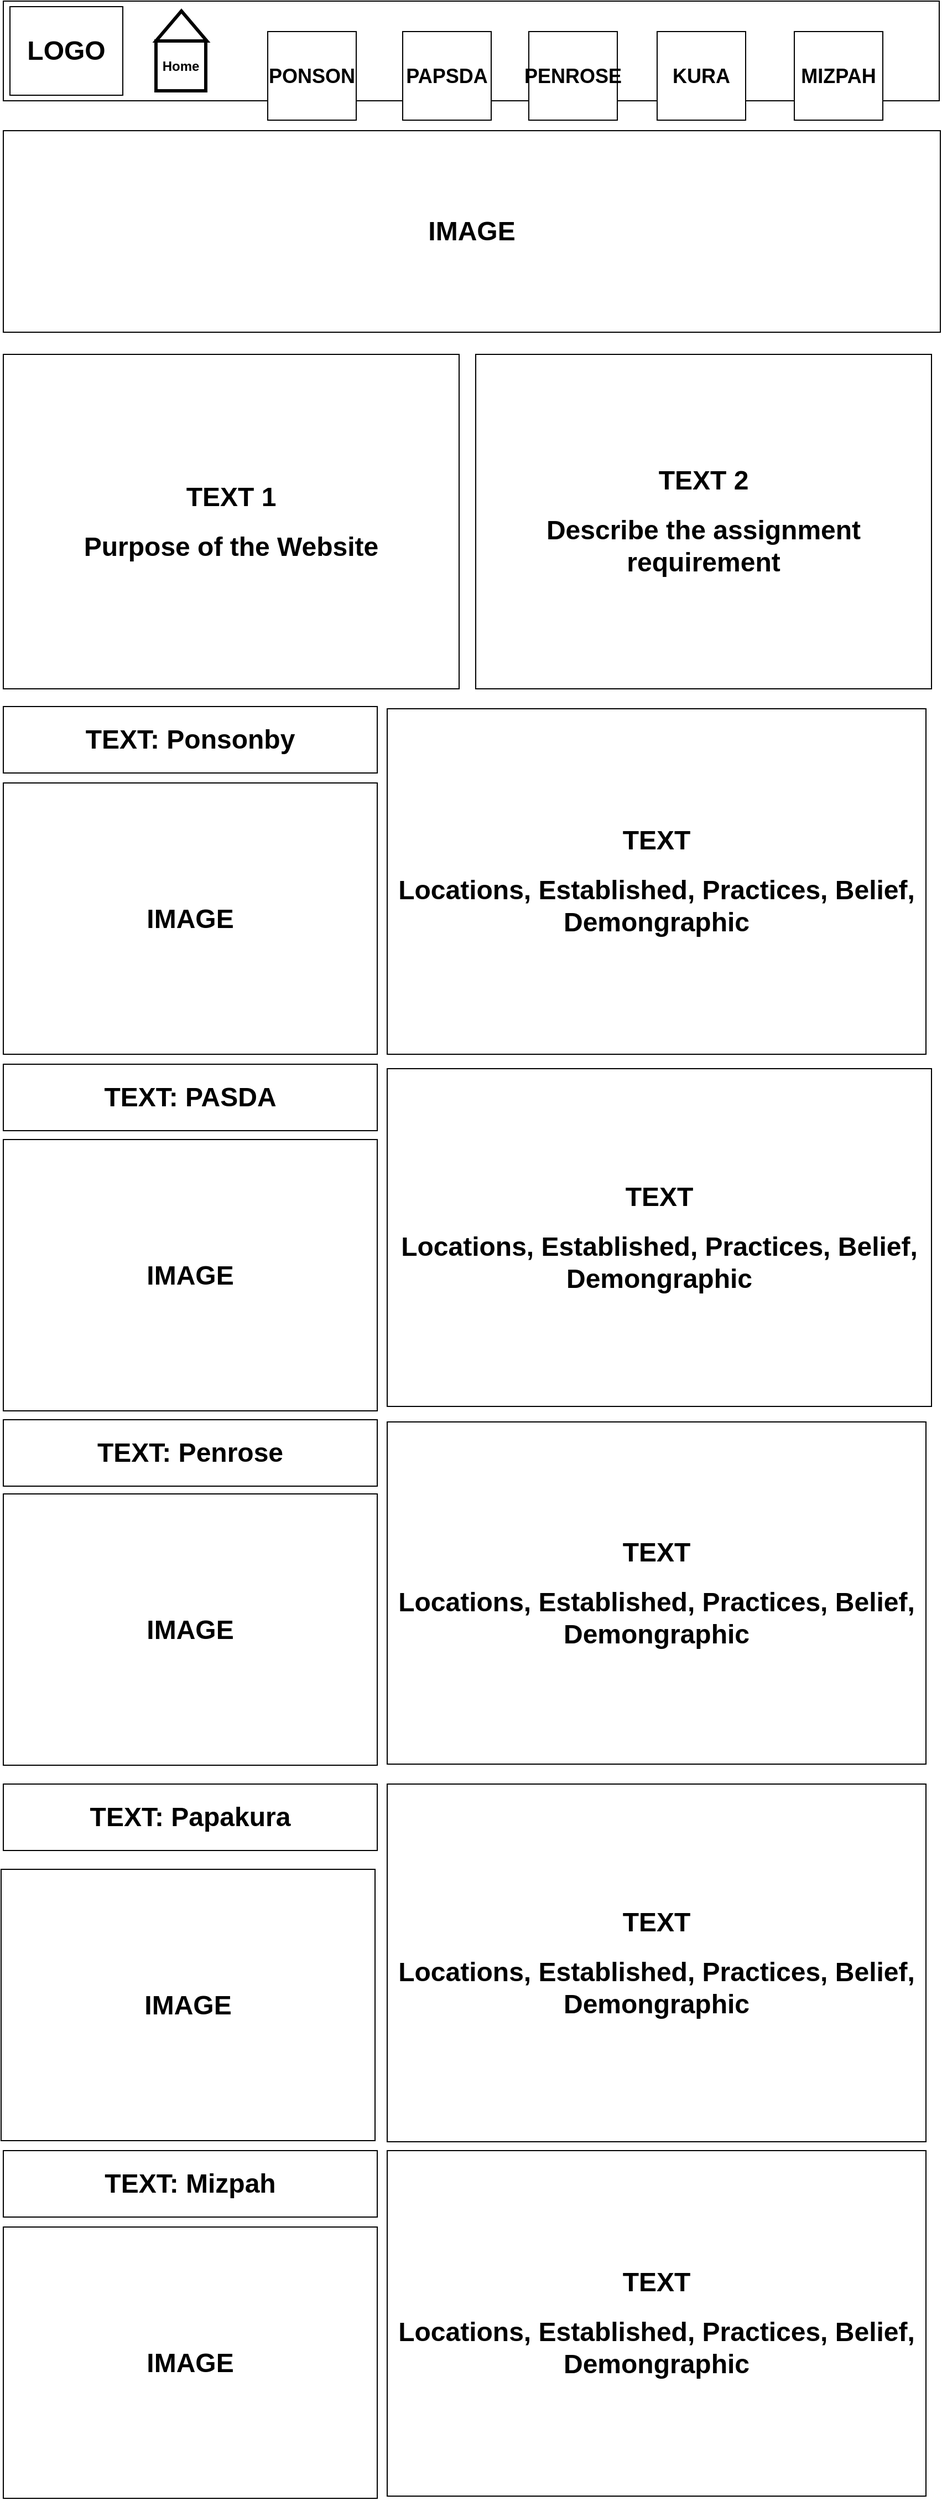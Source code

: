 <mxfile version="27.1.5" pages="5">
  <diagram name="Page-1" id="qkxHVoJTExJohhH5rRGI">
    <mxGraphModel grid="0" page="1" gridSize="10" guides="1" tooltips="1" connect="1" arrows="1" fold="1" pageScale="1" pageWidth="850" pageHeight="1100" math="0" shadow="0">
      <root>
        <mxCell id="0" />
        <mxCell id="1" parent="0" />
        <mxCell id="kvzW9UvxOjQPwIP63uNE-4" value="" style="rounded=0;whiteSpace=wrap;html=1;" vertex="1" parent="1">
          <mxGeometry x="2" y="2" width="846" height="90" as="geometry" />
        </mxCell>
        <mxCell id="kvzW9UvxOjQPwIP63uNE-2" value="&lt;h1&gt;LOGO&lt;/h1&gt;" style="rounded=0;whiteSpace=wrap;html=1;" vertex="1" parent="1">
          <mxGeometry x="8" y="7" width="102" height="80" as="geometry" />
        </mxCell>
        <mxCell id="kvzW9UvxOjQPwIP63uNE-5" value="&lt;h2&gt;MIZPAH&lt;/h2&gt;" style="whiteSpace=wrap;html=1;aspect=fixed;" vertex="1" parent="1">
          <mxGeometry x="717" y="29.5" width="80" height="80" as="geometry" />
        </mxCell>
        <mxCell id="kvzW9UvxOjQPwIP63uNE-6" value="&lt;h2&gt;KURA&lt;/h2&gt;" style="whiteSpace=wrap;html=1;aspect=fixed;" vertex="1" parent="1">
          <mxGeometry x="593" y="29.5" width="80" height="80" as="geometry" />
        </mxCell>
        <mxCell id="kvzW9UvxOjQPwIP63uNE-8" value="&lt;h2&gt;&lt;font&gt;PENROSE&lt;/font&gt;&lt;/h2&gt;" style="whiteSpace=wrap;html=1;aspect=fixed;" vertex="1" parent="1">
          <mxGeometry x="477" y="29.5" width="80" height="80" as="geometry" />
        </mxCell>
        <mxCell id="kvzW9UvxOjQPwIP63uNE-10" value="&lt;h2&gt;PAPSDA&lt;/h2&gt;" style="whiteSpace=wrap;html=1;aspect=fixed;" vertex="1" parent="1">
          <mxGeometry x="363" y="29.5" width="80" height="80" as="geometry" />
        </mxCell>
        <mxCell id="kvzW9UvxOjQPwIP63uNE-11" value="&lt;h2&gt;PONSON&lt;/h2&gt;" style="whiteSpace=wrap;html=1;aspect=fixed;" vertex="1" parent="1">
          <mxGeometry x="241" y="29.5" width="80" height="80" as="geometry" />
        </mxCell>
        <mxCell id="kvzW9UvxOjQPwIP63uNE-12" value="" style="triangle;whiteSpace=wrap;html=1;direction=north;strokeWidth=3;" vertex="1" parent="1">
          <mxGeometry x="140" y="11" width="46" height="27" as="geometry" />
        </mxCell>
        <mxCell id="kvzW9UvxOjQPwIP63uNE-13" value="&lt;b&gt;Home&lt;/b&gt;" style="whiteSpace=wrap;html=1;aspect=fixed;strokeWidth=3;" vertex="1" parent="1">
          <mxGeometry x="140" y="38" width="45" height="45" as="geometry" />
        </mxCell>
        <mxCell id="kvzW9UvxOjQPwIP63uNE-15" value="&lt;h1&gt;IMAGE&lt;/h1&gt;" style="rounded=0;whiteSpace=wrap;html=1;" vertex="1" parent="1">
          <mxGeometry x="2" y="119" width="847" height="182" as="geometry" />
        </mxCell>
        <mxCell id="kvzW9UvxOjQPwIP63uNE-18" value="&lt;h1&gt;TEXT: Mizpah&lt;/h1&gt;" style="rounded=0;whiteSpace=wrap;html=1;" vertex="1" parent="1">
          <mxGeometry x="2" y="1943" width="338" height="60" as="geometry" />
        </mxCell>
        <mxCell id="kvzW9UvxOjQPwIP63uNE-19" value="&lt;h1&gt;IMAGE&lt;/h1&gt;" style="rounded=0;whiteSpace=wrap;html=1;" vertex="1" parent="1">
          <mxGeometry x="2" y="2012" width="338" height="245" as="geometry" />
        </mxCell>
        <mxCell id="kvzW9UvxOjQPwIP63uNE-23" value="&lt;h1&gt;TEXT: Penrose&lt;/h1&gt;" style="rounded=0;whiteSpace=wrap;html=1;" vertex="1" parent="1">
          <mxGeometry x="2" y="1283" width="338" height="60" as="geometry" />
        </mxCell>
        <mxCell id="kvzW9UvxOjQPwIP63uNE-24" value="&lt;h1&gt;IMAGE&lt;/h1&gt;" style="rounded=0;whiteSpace=wrap;html=1;" vertex="1" parent="1">
          <mxGeometry x="2" y="1350" width="338" height="245" as="geometry" />
        </mxCell>
        <mxCell id="kvzW9UvxOjQPwIP63uNE-25" value="&lt;h1&gt;TEXT: Papakura&lt;/h1&gt;" style="rounded=0;whiteSpace=wrap;html=1;" vertex="1" parent="1">
          <mxGeometry x="2" y="1612" width="338" height="60" as="geometry" />
        </mxCell>
        <mxCell id="kvzW9UvxOjQPwIP63uNE-26" value="&lt;h1&gt;IMAGE&lt;/h1&gt;" style="rounded=0;whiteSpace=wrap;html=1;" vertex="1" parent="1">
          <mxGeometry y="1689" width="338" height="245" as="geometry" />
        </mxCell>
        <mxCell id="kvzW9UvxOjQPwIP63uNE-27" value="&lt;h1&gt;TEXT: Ponsonby&lt;/h1&gt;" style="rounded=0;whiteSpace=wrap;html=1;" vertex="1" parent="1">
          <mxGeometry x="2" y="639" width="338" height="60" as="geometry" />
        </mxCell>
        <mxCell id="kvzW9UvxOjQPwIP63uNE-28" value="&lt;h1&gt;IMAGE&lt;/h1&gt;" style="rounded=0;whiteSpace=wrap;html=1;" vertex="1" parent="1">
          <mxGeometry x="2" y="708" width="338" height="245" as="geometry" />
        </mxCell>
        <mxCell id="kvzW9UvxOjQPwIP63uNE-29" value="&lt;h1&gt;TEXT: PASDA&lt;/h1&gt;" style="rounded=0;whiteSpace=wrap;html=1;" vertex="1" parent="1">
          <mxGeometry x="2" y="962" width="338" height="60" as="geometry" />
        </mxCell>
        <mxCell id="kvzW9UvxOjQPwIP63uNE-30" value="&lt;h1&gt;IMAGE&lt;/h1&gt;" style="rounded=0;whiteSpace=wrap;html=1;" vertex="1" parent="1">
          <mxGeometry x="2" y="1030" width="338" height="245" as="geometry" />
        </mxCell>
        <mxCell id="kvzW9UvxOjQPwIP63uNE-89" value="&lt;h1&gt;TEXT&lt;/h1&gt;&lt;h1&gt;Locations, Established, Practices, Belief, Demongraphic&lt;/h1&gt;" style="rounded=0;whiteSpace=wrap;html=1;" vertex="1" parent="1">
          <mxGeometry x="349" y="641" width="487" height="312" as="geometry" />
        </mxCell>
        <mxCell id="kvzW9UvxOjQPwIP63uNE-90" value="&lt;h1&gt;TEXT&lt;/h1&gt;&lt;h1&gt;Locations, Established, Practices, Belief, Demongraphic&lt;/h1&gt;" style="rounded=0;whiteSpace=wrap;html=1;" vertex="1" parent="1">
          <mxGeometry x="349" y="966" width="492" height="305" as="geometry" />
        </mxCell>
        <mxCell id="kvzW9UvxOjQPwIP63uNE-91" value="&lt;h1&gt;TEXT&lt;/h1&gt;&lt;h1&gt;Locations, Established, Practices, Belief, Demongraphic&lt;/h1&gt;" style="rounded=0;whiteSpace=wrap;html=1;" vertex="1" parent="1">
          <mxGeometry x="349" y="1285" width="487" height="309" as="geometry" />
        </mxCell>
        <mxCell id="kvzW9UvxOjQPwIP63uNE-92" value="&lt;h1&gt;TEXT&lt;/h1&gt;&lt;h1&gt;Locations, Established, Practices, Belief, Demongraphic&lt;/h1&gt;" style="rounded=0;whiteSpace=wrap;html=1;" vertex="1" parent="1">
          <mxGeometry x="349" y="1612" width="487" height="323" as="geometry" />
        </mxCell>
        <mxCell id="kvzW9UvxOjQPwIP63uNE-93" value="&lt;h1&gt;TEXT&lt;/h1&gt;&lt;h1&gt;Locations, Established, Practices, Belief, Demongraphic&lt;/h1&gt;" style="rounded=0;whiteSpace=wrap;html=1;" vertex="1" parent="1">
          <mxGeometry x="349" y="1943" width="487" height="312" as="geometry" />
        </mxCell>
        <mxCell id="kvzW9UvxOjQPwIP63uNE-94" value="&lt;h1&gt;TEXT 1&lt;/h1&gt;&lt;h1&gt;Purpose of the Website&lt;/h1&gt;" style="rounded=0;whiteSpace=wrap;html=1;" vertex="1" parent="1">
          <mxGeometry x="2" y="321" width="412" height="302" as="geometry" />
        </mxCell>
        <mxCell id="kvzW9UvxOjQPwIP63uNE-95" value="&lt;h1&gt;TEXT 2&lt;/h1&gt;&lt;h1&gt;Describe the assignment requirement&lt;/h1&gt;" style="rounded=0;whiteSpace=wrap;html=1;" vertex="1" parent="1">
          <mxGeometry x="429" y="321" width="412" height="302" as="geometry" />
        </mxCell>
      </root>
    </mxGraphModel>
  </diagram>
  <diagram id="ffgFuQLqKz77MY-JBgbU" name="Page-2">
    <mxGraphModel grid="0" page="1" gridSize="10" guides="1" tooltips="1" connect="1" arrows="1" fold="1" pageScale="1" pageWidth="850" pageHeight="1100" math="0" shadow="0">
      <root>
        <mxCell id="0" />
        <mxCell id="1" parent="0" />
        <mxCell id="8RUoSstNmhuCtsbg2kt8-1" value="&lt;h1&gt;Image:&lt;/h1&gt;" style="rounded=0;whiteSpace=wrap;html=1;" vertex="1" parent="1">
          <mxGeometry width="847" height="216" as="geometry" />
        </mxCell>
        <mxCell id="8RUoSstNmhuCtsbg2kt8-3" value="&lt;h1&gt;Image&lt;/h1&gt;" style="whiteSpace=wrap;html=1;aspect=fixed;" vertex="1" parent="1">
          <mxGeometry x="37" y="263" width="210" height="210" as="geometry" />
        </mxCell>
        <mxCell id="8RUoSstNmhuCtsbg2kt8-6" value="&lt;h1&gt;Image&lt;/h1&gt;" style="whiteSpace=wrap;html=1;aspect=fixed;" vertex="1" parent="1">
          <mxGeometry x="312" y="259" width="210" height="210" as="geometry" />
        </mxCell>
        <mxCell id="8RUoSstNmhuCtsbg2kt8-7" value="&lt;h1&gt;Image&lt;/h1&gt;" style="whiteSpace=wrap;html=1;aspect=fixed;" vertex="1" parent="1">
          <mxGeometry x="573" y="259" width="210" height="210" as="geometry" />
        </mxCell>
        <mxCell id="8RUoSstNmhuCtsbg2kt8-9" value="&lt;h1&gt;Text&lt;/h1&gt;&lt;div&gt;&lt;/div&gt;&lt;h2&gt;&lt;span style=&quot;background-color: rgb(255, 255, 255);&quot;&gt;FACTORS&lt;/span&gt;&lt;/h2&gt;&lt;div&gt;&lt;br&gt;&lt;/div&gt;" style="whiteSpace=wrap;html=1;aspect=fixed;" vertex="1" parent="1">
          <mxGeometry x="34" y="540" width="210" height="210" as="geometry" />
        </mxCell>
        <mxCell id="8RUoSstNmhuCtsbg2kt8-10" value="&lt;h1&gt;Text&lt;/h1&gt;&lt;div&gt;&lt;/div&gt;&lt;h2&gt;&lt;span style=&quot;background-color: rgb(255, 255, 255);&quot;&gt;FACTORS&lt;/span&gt;&lt;/h2&gt;&lt;div&gt;&lt;br&gt;&lt;/div&gt;" style="whiteSpace=wrap;html=1;aspect=fixed;" vertex="1" parent="1">
          <mxGeometry x="34" y="821" width="210" height="210" as="geometry" />
        </mxCell>
        <mxCell id="8RUoSstNmhuCtsbg2kt8-11" value="&lt;h1 style=&quot;forced-color-adjust: none; color: rgb(0, 0, 0); font-family: Helvetica; font-style: normal; font-variant-ligatures: normal; font-variant-caps: normal; letter-spacing: normal; orphans: 2; text-align: center; text-indent: 0px; text-transform: none; widows: 2; word-spacing: 0px; -webkit-text-stroke-width: 0px; white-space: normal; text-decoration-thickness: initial; text-decoration-style: initial; text-decoration-color: initial;&quot;&gt;&lt;span style=&quot;background-color: light-dark(#ffffff, var(--ge-dark-color, #121212));&quot;&gt;Text&lt;/span&gt;&lt;/h1&gt;&lt;h2&gt;&lt;span style=&quot;background-color: light-dark(#ffffff, var(--ge-dark-color, #121212));&quot;&gt;FACTORS&lt;/span&gt;&lt;/h2&gt;&lt;div&gt;&lt;br&gt;&lt;/div&gt;" style="whiteSpace=wrap;html=1;aspect=fixed;" vertex="1" parent="1">
          <mxGeometry x="34" y="1097" width="210" height="210" as="geometry" />
        </mxCell>
        <mxCell id="8RUoSstNmhuCtsbg2kt8-12" value="&lt;h1&gt;Text&lt;/h1&gt;&lt;h1&gt;Descriptions&lt;/h1&gt;" style="rounded=0;whiteSpace=wrap;html=1;" vertex="1" parent="1">
          <mxGeometry x="285" y="540" width="502" height="213" as="geometry" />
        </mxCell>
        <mxCell id="8RUoSstNmhuCtsbg2kt8-13" value="&lt;h1&gt;Text&lt;/h1&gt;&lt;div&gt;&lt;br&gt;&lt;/div&gt;&lt;div&gt;&lt;span style=&quot;font-size: 24px; font-weight: 700;&quot;&gt;Descriptions&lt;/span&gt;&lt;/div&gt;" style="rounded=0;whiteSpace=wrap;html=1;" vertex="1" parent="1">
          <mxGeometry x="288" y="821" width="502" height="213" as="geometry" />
        </mxCell>
        <mxCell id="8RUoSstNmhuCtsbg2kt8-14" value="&lt;h1&gt;Text&lt;/h1&gt;&lt;div&gt;&lt;br&gt;&lt;/div&gt;&lt;div&gt;&lt;span style=&quot;font-size: 24px; font-weight: 700;&quot;&gt;Descriptions&lt;/span&gt;&lt;/div&gt;" style="rounded=0;whiteSpace=wrap;html=1;" vertex="1" parent="1">
          <mxGeometry x="285" y="1097" width="502" height="213" as="geometry" />
        </mxCell>
      </root>
    </mxGraphModel>
  </diagram>
  <diagram id="oSy4ugF-FJF_D1YA6qLy" name="Page-3">
    <mxGraphModel grid="0" page="1" gridSize="10" guides="1" tooltips="1" connect="1" arrows="1" fold="1" pageScale="1" pageWidth="850" pageHeight="1100" math="0" shadow="0">
      <root>
        <mxCell id="0" />
        <mxCell id="1" parent="0" />
        <mxCell id="xXv4JvBTC8Tsv_beGMPG-1" value="&lt;h1&gt;Image:&lt;/h1&gt;" style="rounded=0;whiteSpace=wrap;html=1;" vertex="1" parent="1">
          <mxGeometry width="847" height="216" as="geometry" />
        </mxCell>
        <mxCell id="xXv4JvBTC8Tsv_beGMPG-2" value="&lt;h1&gt;Image&lt;/h1&gt;" style="whiteSpace=wrap;html=1;aspect=fixed;" vertex="1" parent="1">
          <mxGeometry x="29" y="258" width="210" height="210" as="geometry" />
        </mxCell>
        <mxCell id="xXv4JvBTC8Tsv_beGMPG-3" value="&lt;h1&gt;Image&lt;/h1&gt;" style="whiteSpace=wrap;html=1;aspect=fixed;" vertex="1" parent="1">
          <mxGeometry x="296" y="258" width="210" height="210" as="geometry" />
        </mxCell>
        <mxCell id="xXv4JvBTC8Tsv_beGMPG-4" value="&lt;h1&gt;Image&lt;/h1&gt;" style="whiteSpace=wrap;html=1;aspect=fixed;" vertex="1" parent="1">
          <mxGeometry x="563" y="258" width="210" height="210" as="geometry" />
        </mxCell>
        <mxCell id="xXv4JvBTC8Tsv_beGMPG-5" value="&lt;h1&gt;Text&lt;/h1&gt;" style="whiteSpace=wrap;html=1;aspect=fixed;" vertex="1" parent="1">
          <mxGeometry x="29" y="528" width="210" height="210" as="geometry" />
        </mxCell>
        <mxCell id="xXv4JvBTC8Tsv_beGMPG-6" value="&lt;h1&gt;Text&lt;/h1&gt;" style="whiteSpace=wrap;html=1;aspect=fixed;" vertex="1" parent="1">
          <mxGeometry x="29" y="782" width="210" height="210" as="geometry" />
        </mxCell>
        <mxCell id="xXv4JvBTC8Tsv_beGMPG-7" value="&#xa;&lt;h1 style=&quot;forced-color-adjust: none; color: rgb(0, 0, 0); font-family: Helvetica; font-style: normal; font-variant-ligatures: normal; font-variant-caps: normal; letter-spacing: normal; orphans: 2; text-align: center; text-indent: 0px; text-transform: none; widows: 2; word-spacing: 0px; -webkit-text-stroke-width: 0px; white-space: normal; background-color: rgb(236, 236, 236); text-decoration-thickness: initial; text-decoration-style: initial; text-decoration-color: initial;&quot;&gt;Text&lt;/h1&gt;&#xa;&#xa;" style="whiteSpace=wrap;html=1;aspect=fixed;" vertex="1" parent="1">
          <mxGeometry x="29" y="1036" width="210" height="210" as="geometry" />
        </mxCell>
        <mxCell id="xXv4JvBTC8Tsv_beGMPG-8" value="&lt;h1&gt;Text&lt;/h1&gt;" style="rounded=0;whiteSpace=wrap;html=1;" vertex="1" parent="1">
          <mxGeometry x="275" y="528" width="502" height="213" as="geometry" />
        </mxCell>
        <mxCell id="xXv4JvBTC8Tsv_beGMPG-9" value="&lt;h1&gt;Text&lt;/h1&gt;" style="rounded=0;whiteSpace=wrap;html=1;" vertex="1" parent="1">
          <mxGeometry x="275" y="782" width="502" height="213" as="geometry" />
        </mxCell>
        <mxCell id="xXv4JvBTC8Tsv_beGMPG-10" value="&lt;h1&gt;Text&lt;/h1&gt;" style="rounded=0;whiteSpace=wrap;html=1;" vertex="1" parent="1">
          <mxGeometry x="275" y="1036" width="502" height="213" as="geometry" />
        </mxCell>
      </root>
    </mxGraphModel>
  </diagram>
  <diagram id="e6I71Qbut1yyLyY0vkpn" name="Page-4">
    <mxGraphModel grid="0" page="1" gridSize="10" guides="1" tooltips="1" connect="1" arrows="1" fold="1" pageScale="1" pageWidth="850" pageHeight="1100" math="0" shadow="0">
      <root>
        <mxCell id="0" />
        <mxCell id="1" parent="0" />
        <mxCell id="4BoPhv958U1sSgzintHs-11" value="&lt;h1&gt;Image:&lt;/h1&gt;" style="rounded=0;whiteSpace=wrap;html=1;" vertex="1" parent="1">
          <mxGeometry x="2" y="3" width="847" height="216" as="geometry" />
        </mxCell>
        <mxCell id="4BoPhv958U1sSgzintHs-12" value="&lt;h1&gt;Image&lt;/h1&gt;" style="whiteSpace=wrap;html=1;aspect=fixed;" vertex="1" parent="1">
          <mxGeometry x="31" y="261" width="210" height="210" as="geometry" />
        </mxCell>
        <mxCell id="4BoPhv958U1sSgzintHs-13" value="&lt;h1&gt;Image&lt;/h1&gt;" style="whiteSpace=wrap;html=1;aspect=fixed;" vertex="1" parent="1">
          <mxGeometry x="298" y="261" width="210" height="210" as="geometry" />
        </mxCell>
        <mxCell id="4BoPhv958U1sSgzintHs-14" value="&lt;h1&gt;Image&lt;/h1&gt;" style="whiteSpace=wrap;html=1;aspect=fixed;" vertex="1" parent="1">
          <mxGeometry x="565" y="261" width="210" height="210" as="geometry" />
        </mxCell>
        <mxCell id="4BoPhv958U1sSgzintHs-15" value="&lt;h1&gt;Text&lt;/h1&gt;" style="whiteSpace=wrap;html=1;aspect=fixed;" vertex="1" parent="1">
          <mxGeometry x="31" y="531" width="210" height="210" as="geometry" />
        </mxCell>
        <mxCell id="4BoPhv958U1sSgzintHs-16" value="&lt;h1&gt;Text&lt;/h1&gt;" style="whiteSpace=wrap;html=1;aspect=fixed;" vertex="1" parent="1">
          <mxGeometry x="31" y="785" width="210" height="210" as="geometry" />
        </mxCell>
        <mxCell id="4BoPhv958U1sSgzintHs-17" value="&#xa;&lt;h1 style=&quot;forced-color-adjust: none; color: rgb(0, 0, 0); font-family: Helvetica; font-style: normal; font-variant-ligatures: normal; font-variant-caps: normal; letter-spacing: normal; orphans: 2; text-align: center; text-indent: 0px; text-transform: none; widows: 2; word-spacing: 0px; -webkit-text-stroke-width: 0px; white-space: normal; background-color: rgb(236, 236, 236); text-decoration-thickness: initial; text-decoration-style: initial; text-decoration-color: initial;&quot;&gt;Text&lt;/h1&gt;&#xa;&#xa;" style="whiteSpace=wrap;html=1;aspect=fixed;" vertex="1" parent="1">
          <mxGeometry x="31" y="1039" width="210" height="210" as="geometry" />
        </mxCell>
        <mxCell id="4BoPhv958U1sSgzintHs-18" value="&lt;h1&gt;Text&lt;/h1&gt;" style="rounded=0;whiteSpace=wrap;html=1;" vertex="1" parent="1">
          <mxGeometry x="277" y="531" width="502" height="213" as="geometry" />
        </mxCell>
        <mxCell id="4BoPhv958U1sSgzintHs-19" value="&lt;h1&gt;Text&lt;/h1&gt;" style="rounded=0;whiteSpace=wrap;html=1;" vertex="1" parent="1">
          <mxGeometry x="277" y="785" width="502" height="213" as="geometry" />
        </mxCell>
        <mxCell id="4BoPhv958U1sSgzintHs-20" value="&lt;h1&gt;Text&lt;/h1&gt;" style="rounded=0;whiteSpace=wrap;html=1;" vertex="1" parent="1">
          <mxGeometry x="277" y="1039" width="502" height="213" as="geometry" />
        </mxCell>
      </root>
    </mxGraphModel>
  </diagram>
  <diagram id="uJSARvVof6d7DTbt9uZZ" name="Page-5">
    <mxGraphModel grid="0" page="1" gridSize="10" guides="1" tooltips="1" connect="1" arrows="1" fold="1" pageScale="1" pageWidth="850" pageHeight="1100" math="0" shadow="0">
      <root>
        <mxCell id="0" />
        <mxCell id="1" parent="0" />
        <mxCell id="M8CYOiSeT8iGHLRP7ezA-1" value="&lt;h1&gt;Image:&lt;/h1&gt;" style="rounded=0;whiteSpace=wrap;html=1;" vertex="1" parent="1">
          <mxGeometry width="847" height="216" as="geometry" />
        </mxCell>
        <mxCell id="M8CYOiSeT8iGHLRP7ezA-2" value="&lt;h1&gt;Image&lt;/h1&gt;" style="whiteSpace=wrap;html=1;aspect=fixed;" vertex="1" parent="1">
          <mxGeometry x="29" y="258" width="210" height="210" as="geometry" />
        </mxCell>
        <mxCell id="M8CYOiSeT8iGHLRP7ezA-3" value="&lt;h1&gt;Image&lt;/h1&gt;" style="whiteSpace=wrap;html=1;aspect=fixed;" vertex="1" parent="1">
          <mxGeometry x="296" y="258" width="210" height="210" as="geometry" />
        </mxCell>
        <mxCell id="M8CYOiSeT8iGHLRP7ezA-4" value="&lt;h1&gt;Image&lt;/h1&gt;" style="whiteSpace=wrap;html=1;aspect=fixed;" vertex="1" parent="1">
          <mxGeometry x="563" y="258" width="210" height="210" as="geometry" />
        </mxCell>
        <mxCell id="M8CYOiSeT8iGHLRP7ezA-5" value="&lt;h1&gt;Text&lt;/h1&gt;" style="whiteSpace=wrap;html=1;aspect=fixed;" vertex="1" parent="1">
          <mxGeometry x="29" y="528" width="210" height="210" as="geometry" />
        </mxCell>
        <mxCell id="M8CYOiSeT8iGHLRP7ezA-6" value="&lt;h1&gt;Text&lt;/h1&gt;" style="whiteSpace=wrap;html=1;aspect=fixed;" vertex="1" parent="1">
          <mxGeometry x="29" y="782" width="210" height="210" as="geometry" />
        </mxCell>
        <mxCell id="M8CYOiSeT8iGHLRP7ezA-7" value="&#xa;&lt;h1 style=&quot;forced-color-adjust: none; color: rgb(0, 0, 0); font-family: Helvetica; font-style: normal; font-variant-ligatures: normal; font-variant-caps: normal; letter-spacing: normal; orphans: 2; text-align: center; text-indent: 0px; text-transform: none; widows: 2; word-spacing: 0px; -webkit-text-stroke-width: 0px; white-space: normal; background-color: rgb(236, 236, 236); text-decoration-thickness: initial; text-decoration-style: initial; text-decoration-color: initial;&quot;&gt;Text&lt;/h1&gt;&#xa;&#xa;" style="whiteSpace=wrap;html=1;aspect=fixed;" vertex="1" parent="1">
          <mxGeometry x="29" y="1036" width="210" height="210" as="geometry" />
        </mxCell>
        <mxCell id="M8CYOiSeT8iGHLRP7ezA-8" value="&lt;h1&gt;Text&lt;/h1&gt;" style="rounded=0;whiteSpace=wrap;html=1;" vertex="1" parent="1">
          <mxGeometry x="275" y="528" width="502" height="213" as="geometry" />
        </mxCell>
        <mxCell id="M8CYOiSeT8iGHLRP7ezA-9" value="&lt;h1&gt;Text&lt;/h1&gt;" style="rounded=0;whiteSpace=wrap;html=1;" vertex="1" parent="1">
          <mxGeometry x="275" y="782" width="502" height="213" as="geometry" />
        </mxCell>
        <mxCell id="M8CYOiSeT8iGHLRP7ezA-10" value="&lt;h1&gt;Text&lt;/h1&gt;" style="rounded=0;whiteSpace=wrap;html=1;" vertex="1" parent="1">
          <mxGeometry x="275" y="1036" width="502" height="213" as="geometry" />
        </mxCell>
      </root>
    </mxGraphModel>
  </diagram>
</mxfile>

